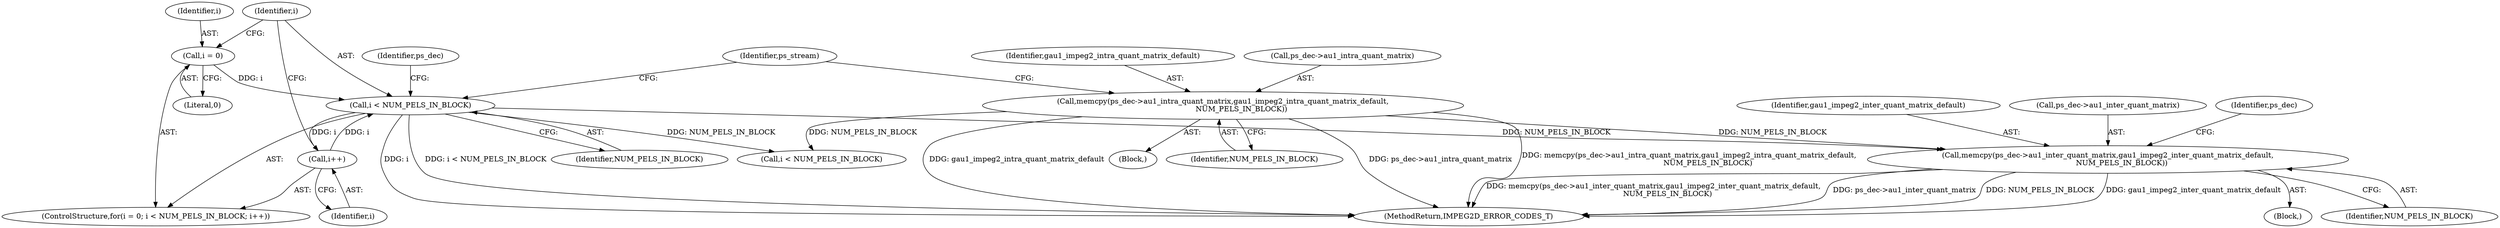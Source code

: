 digraph "0_Android_a86eb798d077b9b25c8f8c77e3c02c2f287c1ce7_0@API" {
"1000380" [label="(Call,memcpy(ps_dec->au1_inter_quant_matrix,gau1_impeg2_inter_quant_matrix_default,\n            NUM_PELS_IN_BLOCK))"];
"1000342" [label="(Call,memcpy(ps_dec->au1_intra_quant_matrix,gau1_impeg2_intra_quant_matrix_default,\n                NUM_PELS_IN_BLOCK))"];
"1000321" [label="(Call,i < NUM_PELS_IN_BLOCK)"];
"1000318" [label="(Call,i = 0)"];
"1000324" [label="(Call,i++)"];
"1000320" [label="(Literal,0)"];
"1000346" [label="(Identifier,gau1_impeg2_intra_quant_matrix_default)"];
"1000325" [label="(Identifier,i)"];
"1000317" [label="(ControlStructure,for(i = 0; i < NUM_PELS_IN_BLOCK; i++))"];
"1000384" [label="(Identifier,gau1_impeg2_inter_quant_matrix_default)"];
"1000392" [label="(MethodReturn,IMPEG2D_ERROR_CODES_T)"];
"1000379" [label="(Block,)"];
"1000324" [label="(Call,i++)"];
"1000323" [label="(Identifier,NUM_PELS_IN_BLOCK)"];
"1000330" [label="(Identifier,ps_dec)"];
"1000359" [label="(Call,i < NUM_PELS_IN_BLOCK)"];
"1000319" [label="(Identifier,i)"];
"1000380" [label="(Call,memcpy(ps_dec->au1_inter_quant_matrix,gau1_impeg2_inter_quant_matrix_default,\n            NUM_PELS_IN_BLOCK))"];
"1000351" [label="(Identifier,ps_stream)"];
"1000385" [label="(Identifier,NUM_PELS_IN_BLOCK)"];
"1000322" [label="(Identifier,i)"];
"1000321" [label="(Call,i < NUM_PELS_IN_BLOCK)"];
"1000318" [label="(Call,i = 0)"];
"1000347" [label="(Identifier,NUM_PELS_IN_BLOCK)"];
"1000342" [label="(Call,memcpy(ps_dec->au1_intra_quant_matrix,gau1_impeg2_intra_quant_matrix_default,\n                NUM_PELS_IN_BLOCK))"];
"1000381" [label="(Call,ps_dec->au1_inter_quant_matrix)"];
"1000341" [label="(Block,)"];
"1000387" [label="(Identifier,ps_dec)"];
"1000343" [label="(Call,ps_dec->au1_intra_quant_matrix)"];
"1000380" -> "1000379"  [label="AST: "];
"1000380" -> "1000385"  [label="CFG: "];
"1000381" -> "1000380"  [label="AST: "];
"1000384" -> "1000380"  [label="AST: "];
"1000385" -> "1000380"  [label="AST: "];
"1000387" -> "1000380"  [label="CFG: "];
"1000380" -> "1000392"  [label="DDG: gau1_impeg2_inter_quant_matrix_default"];
"1000380" -> "1000392"  [label="DDG: memcpy(ps_dec->au1_inter_quant_matrix,gau1_impeg2_inter_quant_matrix_default,\n            NUM_PELS_IN_BLOCK)"];
"1000380" -> "1000392"  [label="DDG: ps_dec->au1_inter_quant_matrix"];
"1000380" -> "1000392"  [label="DDG: NUM_PELS_IN_BLOCK"];
"1000342" -> "1000380"  [label="DDG: NUM_PELS_IN_BLOCK"];
"1000321" -> "1000380"  [label="DDG: NUM_PELS_IN_BLOCK"];
"1000342" -> "1000341"  [label="AST: "];
"1000342" -> "1000347"  [label="CFG: "];
"1000343" -> "1000342"  [label="AST: "];
"1000346" -> "1000342"  [label="AST: "];
"1000347" -> "1000342"  [label="AST: "];
"1000351" -> "1000342"  [label="CFG: "];
"1000342" -> "1000392"  [label="DDG: ps_dec->au1_intra_quant_matrix"];
"1000342" -> "1000392"  [label="DDG: memcpy(ps_dec->au1_intra_quant_matrix,gau1_impeg2_intra_quant_matrix_default,\n                NUM_PELS_IN_BLOCK)"];
"1000342" -> "1000392"  [label="DDG: gau1_impeg2_intra_quant_matrix_default"];
"1000342" -> "1000359"  [label="DDG: NUM_PELS_IN_BLOCK"];
"1000321" -> "1000317"  [label="AST: "];
"1000321" -> "1000323"  [label="CFG: "];
"1000322" -> "1000321"  [label="AST: "];
"1000323" -> "1000321"  [label="AST: "];
"1000330" -> "1000321"  [label="CFG: "];
"1000351" -> "1000321"  [label="CFG: "];
"1000321" -> "1000392"  [label="DDG: i"];
"1000321" -> "1000392"  [label="DDG: i < NUM_PELS_IN_BLOCK"];
"1000318" -> "1000321"  [label="DDG: i"];
"1000324" -> "1000321"  [label="DDG: i"];
"1000321" -> "1000324"  [label="DDG: i"];
"1000321" -> "1000359"  [label="DDG: NUM_PELS_IN_BLOCK"];
"1000318" -> "1000317"  [label="AST: "];
"1000318" -> "1000320"  [label="CFG: "];
"1000319" -> "1000318"  [label="AST: "];
"1000320" -> "1000318"  [label="AST: "];
"1000322" -> "1000318"  [label="CFG: "];
"1000324" -> "1000317"  [label="AST: "];
"1000324" -> "1000325"  [label="CFG: "];
"1000325" -> "1000324"  [label="AST: "];
"1000322" -> "1000324"  [label="CFG: "];
}
